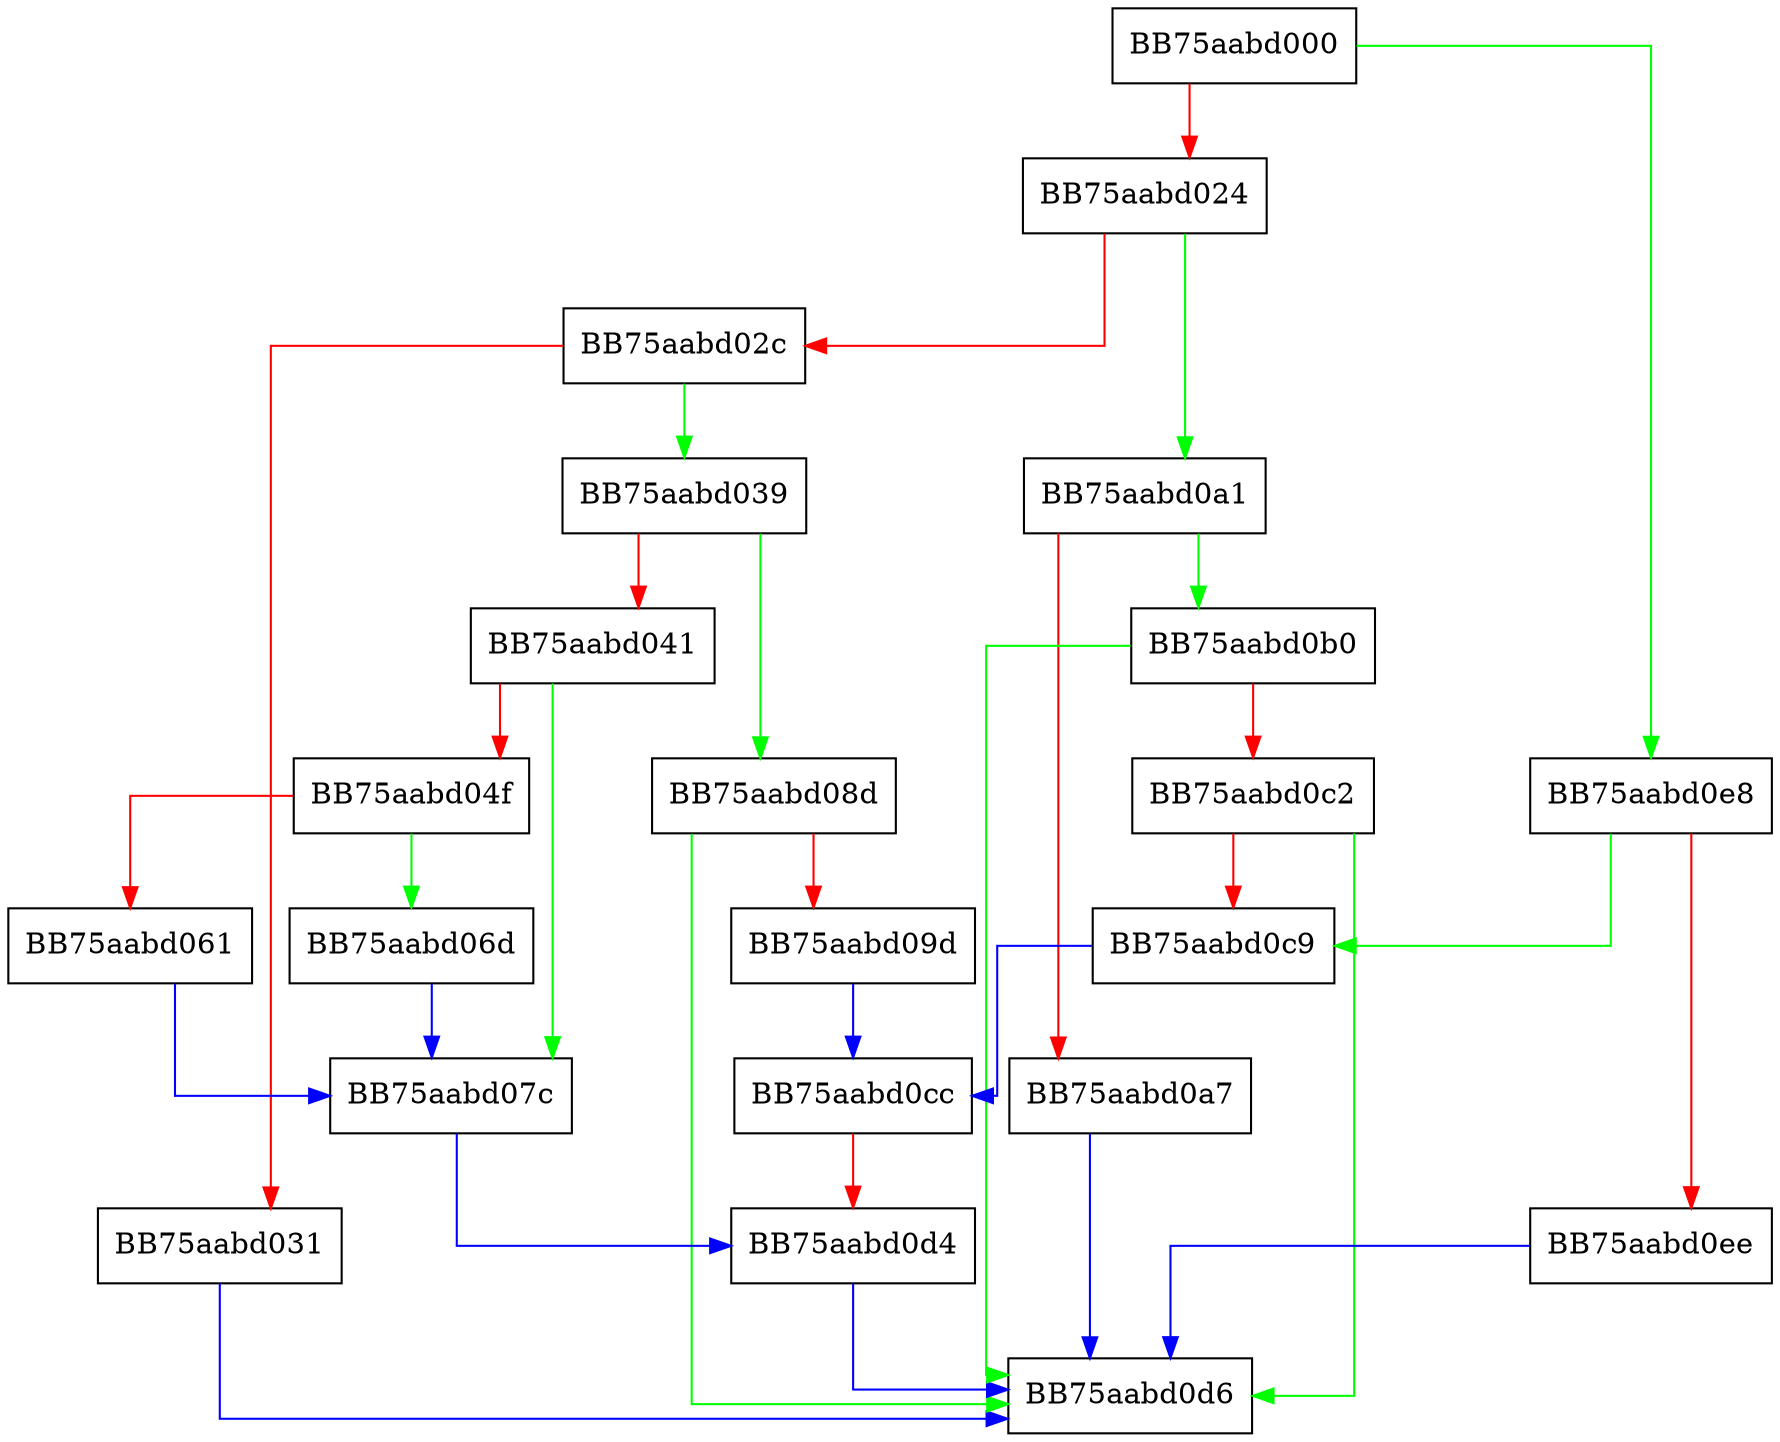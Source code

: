 digraph fputc {
  node [shape="box"];
  graph [splines=ortho];
  BB75aabd000 -> BB75aabd0e8 [color="green"];
  BB75aabd000 -> BB75aabd024 [color="red"];
  BB75aabd024 -> BB75aabd0a1 [color="green"];
  BB75aabd024 -> BB75aabd02c [color="red"];
  BB75aabd02c -> BB75aabd039 [color="green"];
  BB75aabd02c -> BB75aabd031 [color="red"];
  BB75aabd031 -> BB75aabd0d6 [color="blue"];
  BB75aabd039 -> BB75aabd08d [color="green"];
  BB75aabd039 -> BB75aabd041 [color="red"];
  BB75aabd041 -> BB75aabd07c [color="green"];
  BB75aabd041 -> BB75aabd04f [color="red"];
  BB75aabd04f -> BB75aabd06d [color="green"];
  BB75aabd04f -> BB75aabd061 [color="red"];
  BB75aabd061 -> BB75aabd07c [color="blue"];
  BB75aabd06d -> BB75aabd07c [color="blue"];
  BB75aabd07c -> BB75aabd0d4 [color="blue"];
  BB75aabd08d -> BB75aabd0d6 [color="green"];
  BB75aabd08d -> BB75aabd09d [color="red"];
  BB75aabd09d -> BB75aabd0cc [color="blue"];
  BB75aabd0a1 -> BB75aabd0b0 [color="green"];
  BB75aabd0a1 -> BB75aabd0a7 [color="red"];
  BB75aabd0a7 -> BB75aabd0d6 [color="blue"];
  BB75aabd0b0 -> BB75aabd0d6 [color="green"];
  BB75aabd0b0 -> BB75aabd0c2 [color="red"];
  BB75aabd0c2 -> BB75aabd0d6 [color="green"];
  BB75aabd0c2 -> BB75aabd0c9 [color="red"];
  BB75aabd0c9 -> BB75aabd0cc [color="blue"];
  BB75aabd0cc -> BB75aabd0d4 [color="red"];
  BB75aabd0d4 -> BB75aabd0d6 [color="blue"];
  BB75aabd0e8 -> BB75aabd0c9 [color="green"];
  BB75aabd0e8 -> BB75aabd0ee [color="red"];
  BB75aabd0ee -> BB75aabd0d6 [color="blue"];
}